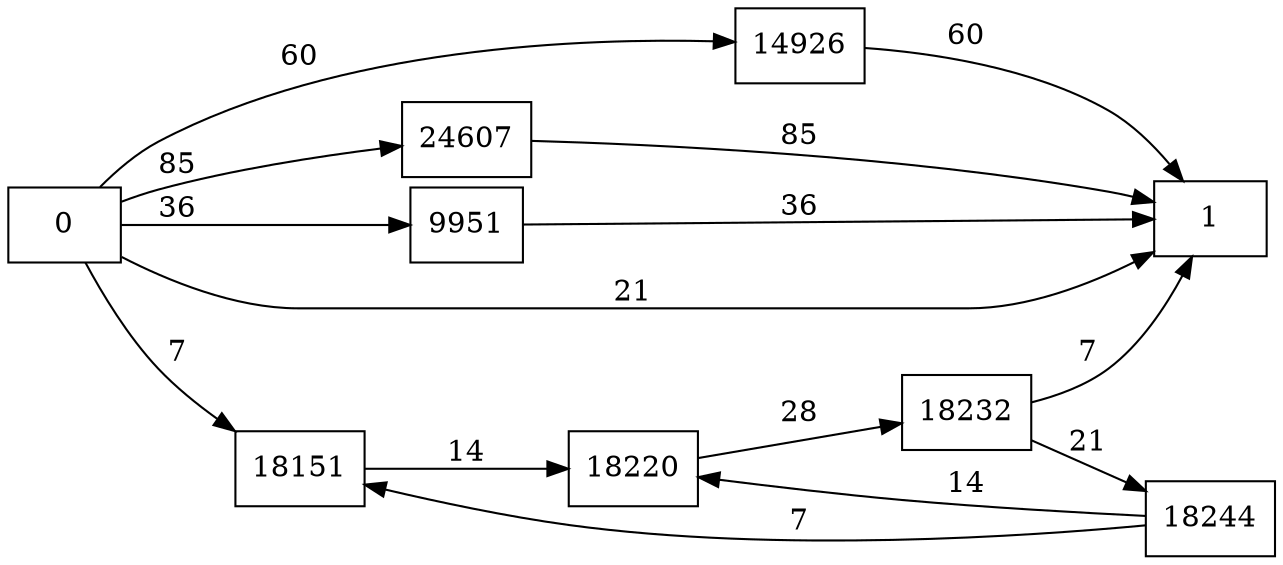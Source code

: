 digraph {
	graph [rankdir=LR]
	node [shape=rectangle]
	9951 -> 1 [label=36]
	14926 -> 1 [label=60]
	18151 -> 18220 [label=14]
	18220 -> 18232 [label=28]
	18232 -> 18244 [label=21]
	18232 -> 1 [label=7]
	18244 -> 18151 [label=7]
	18244 -> 18220 [label=14]
	24607 -> 1 [label=85]
	0 -> 1 [label=21]
	0 -> 9951 [label=36]
	0 -> 14926 [label=60]
	0 -> 18151 [label=7]
	0 -> 24607 [label=85]
}
